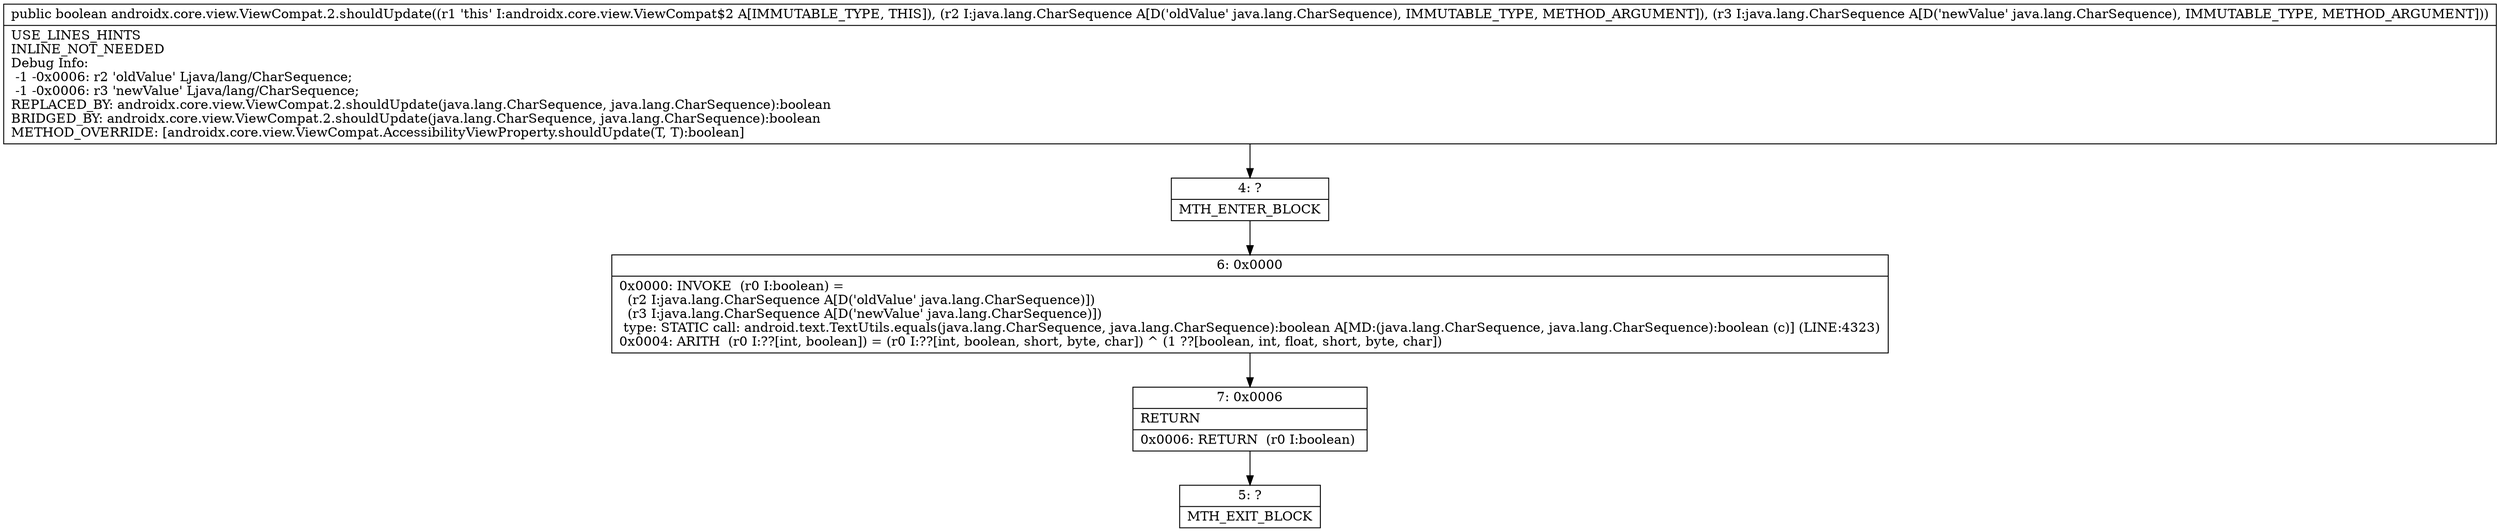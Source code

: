 digraph "CFG forandroidx.core.view.ViewCompat.2.shouldUpdate(Ljava\/lang\/CharSequence;Ljava\/lang\/CharSequence;)Z" {
Node_4 [shape=record,label="{4\:\ ?|MTH_ENTER_BLOCK\l}"];
Node_6 [shape=record,label="{6\:\ 0x0000|0x0000: INVOKE  (r0 I:boolean) = \l  (r2 I:java.lang.CharSequence A[D('oldValue' java.lang.CharSequence)])\l  (r3 I:java.lang.CharSequence A[D('newValue' java.lang.CharSequence)])\l type: STATIC call: android.text.TextUtils.equals(java.lang.CharSequence, java.lang.CharSequence):boolean A[MD:(java.lang.CharSequence, java.lang.CharSequence):boolean (c)] (LINE:4323)\l0x0004: ARITH  (r0 I:??[int, boolean]) = (r0 I:??[int, boolean, short, byte, char]) ^ (1 ??[boolean, int, float, short, byte, char]) \l}"];
Node_7 [shape=record,label="{7\:\ 0x0006|RETURN\l|0x0006: RETURN  (r0 I:boolean) \l}"];
Node_5 [shape=record,label="{5\:\ ?|MTH_EXIT_BLOCK\l}"];
MethodNode[shape=record,label="{public boolean androidx.core.view.ViewCompat.2.shouldUpdate((r1 'this' I:androidx.core.view.ViewCompat$2 A[IMMUTABLE_TYPE, THIS]), (r2 I:java.lang.CharSequence A[D('oldValue' java.lang.CharSequence), IMMUTABLE_TYPE, METHOD_ARGUMENT]), (r3 I:java.lang.CharSequence A[D('newValue' java.lang.CharSequence), IMMUTABLE_TYPE, METHOD_ARGUMENT]))  | USE_LINES_HINTS\lINLINE_NOT_NEEDED\lDebug Info:\l  \-1 \-0x0006: r2 'oldValue' Ljava\/lang\/CharSequence;\l  \-1 \-0x0006: r3 'newValue' Ljava\/lang\/CharSequence;\lREPLACED_BY: androidx.core.view.ViewCompat.2.shouldUpdate(java.lang.CharSequence, java.lang.CharSequence):boolean\lBRIDGED_BY: androidx.core.view.ViewCompat.2.shouldUpdate(java.lang.CharSequence, java.lang.CharSequence):boolean\lMETHOD_OVERRIDE: [androidx.core.view.ViewCompat.AccessibilityViewProperty.shouldUpdate(T, T):boolean]\l}"];
MethodNode -> Node_4;Node_4 -> Node_6;
Node_6 -> Node_7;
Node_7 -> Node_5;
}

